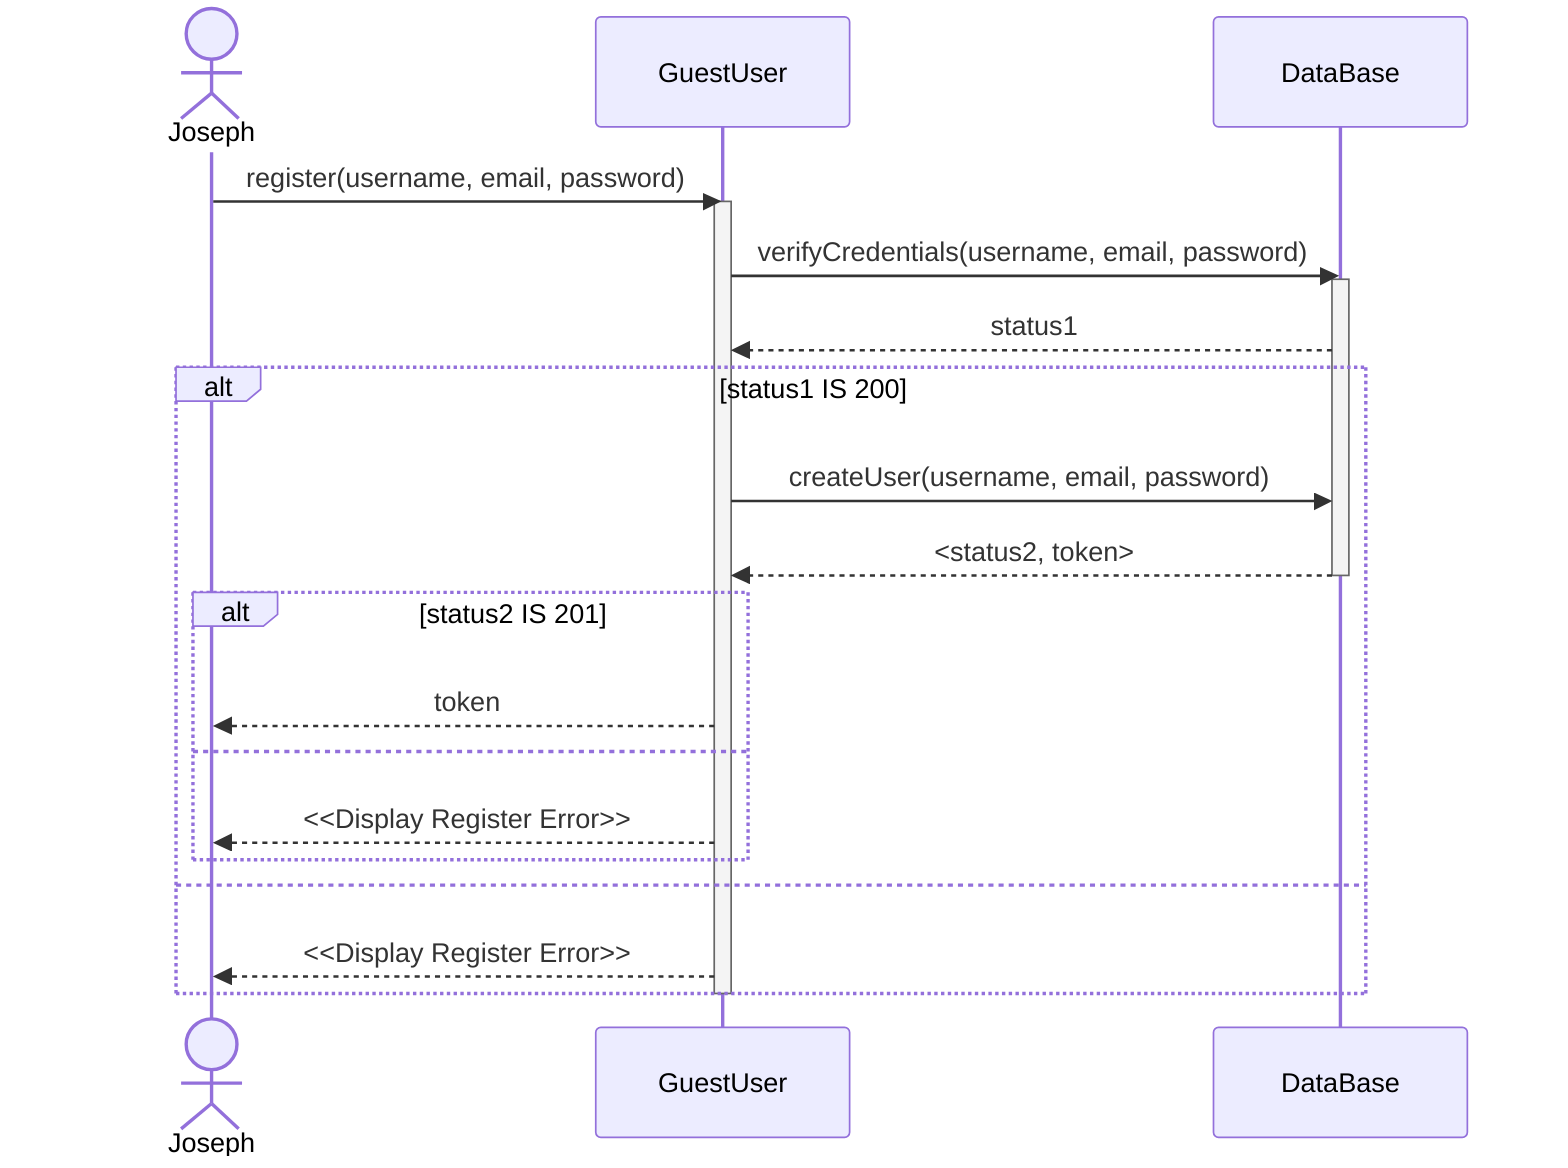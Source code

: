 sequenceDiagram
    actor Joseph
    Joseph->>GuestUser: register(username, email, password)
    activate GuestUser
    GuestUser->>DataBase: verifyCredentials(username, email, password)
    activate DataBase
    DataBase-->>GuestUser: status1    
    alt status1 IS 200
        GuestUser->>DataBase: createUser(username, email, password)
        DataBase-->>GuestUser: <status2, token>
        deactivate DataBase
        alt status2 IS 201
            GuestUser-->>Joseph: token
        else 
            GuestUser-->>Joseph: <<Display Register Error>>
        end
    else
        GuestUser-->>Joseph: <<Display Register Error>>
    end    

    deactivate GuestUser